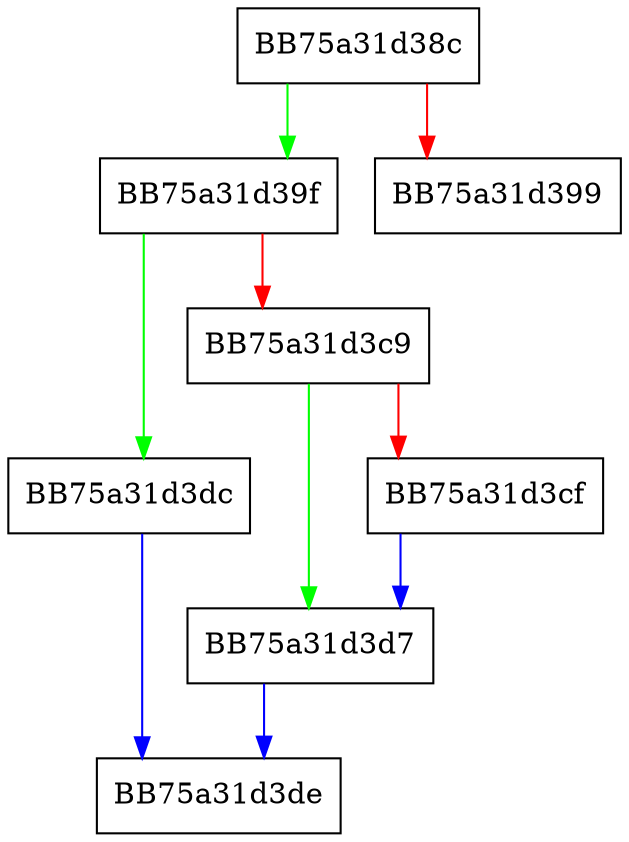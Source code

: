 digraph length {
  node [shape="box"];
  graph [splines=ortho];
  BB75a31d38c -> BB75a31d39f [color="green"];
  BB75a31d38c -> BB75a31d399 [color="red"];
  BB75a31d39f -> BB75a31d3dc [color="green"];
  BB75a31d39f -> BB75a31d3c9 [color="red"];
  BB75a31d3c9 -> BB75a31d3d7 [color="green"];
  BB75a31d3c9 -> BB75a31d3cf [color="red"];
  BB75a31d3cf -> BB75a31d3d7 [color="blue"];
  BB75a31d3d7 -> BB75a31d3de [color="blue"];
  BB75a31d3dc -> BB75a31d3de [color="blue"];
}